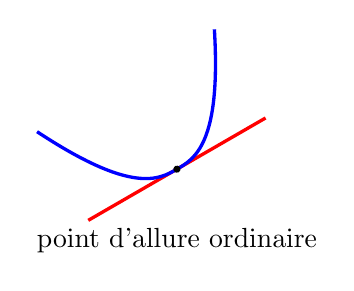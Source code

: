 \begin{tikzpicture}[scale=1.3]

\begin{scope}[rotate=30]

  \draw[very thick, red] (0,0)--+(1,0)--+(-1,0);
  \draw [very thick, color=blue] (-1,1) .. controls (-0.5,0) and (-0.2,0) .. (0,0) .. controls (0.2,0) and (0.5,0) .. (1,1);
 \fill (0,0) circle (1pt);

\end{scope}
\node at (0,-0.7) {point d'allure ordinaire};
\end{tikzpicture}
